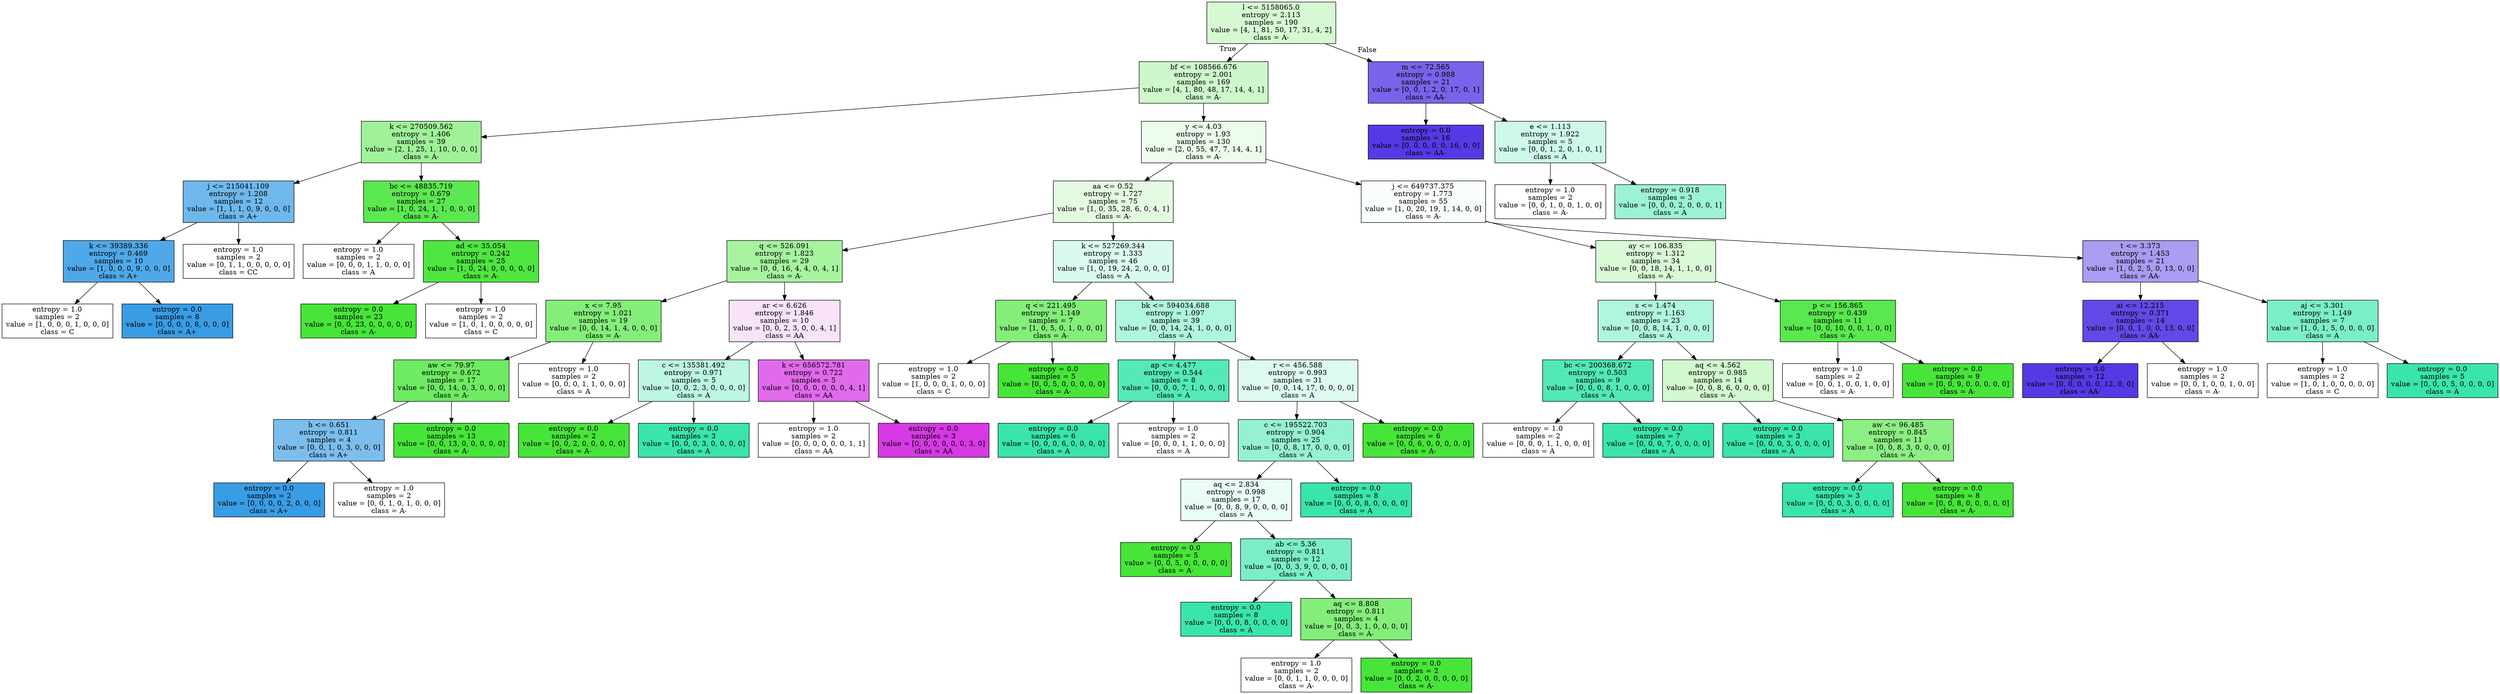 digraph Tree {
node [shape=box, style="filled", color="black"] ;
0 [label="l <= 5158065.0\nentropy = 2.113\nsamples = 190\nvalue = [4, 1, 81, 50, 17, 31, 4, 2]\nclass = A-", fillcolor="#d6f9d3"] ;
1 [label="bf <= 108566.676\nentropy = 2.001\nsamples = 169\nvalue = [4, 1, 80, 48, 17, 14, 4, 1]\nclass = A-", fillcolor="#cef8cb"] ;
0 -> 1 [labeldistance=2.5, labelangle=45, headlabel="True"] ;
2 [label="k <= 270509.562\nentropy = 1.406\nsamples = 39\nvalue = [2, 1, 25, 1, 10, 0, 0, 0]\nclass = A-", fillcolor="#a0f299"] ;
1 -> 2 ;
3 [label="j <= 215041.109\nentropy = 1.208\nsamples = 12\nvalue = [1, 1, 1, 0, 9, 0, 0, 0]\nclass = A+", fillcolor="#6fb8ec"] ;
2 -> 3 ;
4 [label="k <= 39389.336\nentropy = 0.469\nsamples = 10\nvalue = [1, 0, 0, 0, 9, 0, 0, 0]\nclass = A+", fillcolor="#4fa8e8"] ;
3 -> 4 ;
5 [label="entropy = 1.0\nsamples = 2\nvalue = [1, 0, 0, 0, 1, 0, 0, 0]\nclass = C", fillcolor="#ffffff"] ;
4 -> 5 ;
6 [label="entropy = 0.0\nsamples = 8\nvalue = [0, 0, 0, 0, 8, 0, 0, 0]\nclass = A+", fillcolor="#399de5"] ;
4 -> 6 ;
7 [label="entropy = 1.0\nsamples = 2\nvalue = [0, 1, 1, 0, 0, 0, 0, 0]\nclass = CC", fillcolor="#ffffff"] ;
3 -> 7 ;
8 [label="bc <= 48835.719\nentropy = 0.679\nsamples = 27\nvalue = [1, 0, 24, 1, 1, 0, 0, 0]\nclass = A-", fillcolor="#5ce850"] ;
2 -> 8 ;
9 [label="entropy = 1.0\nsamples = 2\nvalue = [0, 0, 0, 1, 1, 0, 0, 0]\nclass = A", fillcolor="#ffffff"] ;
8 -> 9 ;
10 [label="ad <= 35.054\nentropy = 0.242\nsamples = 25\nvalue = [1, 0, 24, 0, 0, 0, 0, 0]\nclass = A-", fillcolor="#4fe641"] ;
8 -> 10 ;
11 [label="entropy = 0.0\nsamples = 23\nvalue = [0, 0, 23, 0, 0, 0, 0, 0]\nclass = A-", fillcolor="#47e539"] ;
10 -> 11 ;
12 [label="entropy = 1.0\nsamples = 2\nvalue = [1, 0, 1, 0, 0, 0, 0, 0]\nclass = C", fillcolor="#ffffff"] ;
10 -> 12 ;
13 [label="y <= 4.03\nentropy = 1.93\nsamples = 130\nvalue = [2, 0, 55, 47, 7, 14, 4, 1]\nclass = A-", fillcolor="#edfcec"] ;
1 -> 13 ;
14 [label="aa <= 0.52\nentropy = 1.727\nsamples = 75\nvalue = [1, 0, 35, 28, 6, 0, 4, 1]\nclass = A-", fillcolor="#e4fbe2"] ;
13 -> 14 ;
15 [label="q <= 526.091\nentropy = 1.823\nsamples = 29\nvalue = [0, 0, 16, 4, 4, 0, 4, 1]\nclass = A-", fillcolor="#a7f3a0"] ;
14 -> 15 ;
16 [label="x <= 7.95\nentropy = 1.021\nsamples = 19\nvalue = [0, 0, 14, 1, 4, 0, 0, 0]\nclass = A-", fillcolor="#84ee7b"] ;
15 -> 16 ;
17 [label="aw <= 79.97\nentropy = 0.672\nsamples = 17\nvalue = [0, 0, 14, 0, 3, 0, 0, 0]\nclass = A-", fillcolor="#6eeb63"] ;
16 -> 17 ;
18 [label="h <= 0.651\nentropy = 0.811\nsamples = 4\nvalue = [0, 0, 1, 0, 3, 0, 0, 0]\nclass = A+", fillcolor="#7bbeee"] ;
17 -> 18 ;
19 [label="entropy = 0.0\nsamples = 2\nvalue = [0, 0, 0, 0, 2, 0, 0, 0]\nclass = A+", fillcolor="#399de5"] ;
18 -> 19 ;
20 [label="entropy = 1.0\nsamples = 2\nvalue = [0, 0, 1, 0, 1, 0, 0, 0]\nclass = A-", fillcolor="#ffffff"] ;
18 -> 20 ;
21 [label="entropy = 0.0\nsamples = 13\nvalue = [0, 0, 13, 0, 0, 0, 0, 0]\nclass = A-", fillcolor="#47e539"] ;
17 -> 21 ;
22 [label="entropy = 1.0\nsamples = 2\nvalue = [0, 0, 0, 1, 1, 0, 0, 0]\nclass = A", fillcolor="#ffffff"] ;
16 -> 22 ;
23 [label="ar <= 6.626\nentropy = 1.846\nsamples = 10\nvalue = [0, 0, 2, 3, 0, 0, 4, 1]\nclass = AA", fillcolor="#f9e3fb"] ;
15 -> 23 ;
24 [label="c <= 135381.492\nentropy = 0.971\nsamples = 5\nvalue = [0, 0, 2, 3, 0, 0, 0, 0]\nclass = A", fillcolor="#bdf6e3"] ;
23 -> 24 ;
25 [label="entropy = 0.0\nsamples = 2\nvalue = [0, 0, 2, 0, 0, 0, 0, 0]\nclass = A-", fillcolor="#47e539"] ;
24 -> 25 ;
26 [label="entropy = 0.0\nsamples = 3\nvalue = [0, 0, 0, 3, 0, 0, 0, 0]\nclass = A", fillcolor="#39e5ac"] ;
24 -> 26 ;
27 [label="k <= 656572.781\nentropy = 0.722\nsamples = 5\nvalue = [0, 0, 0, 0, 0, 0, 4, 1]\nclass = AA", fillcolor="#e16aec"] ;
23 -> 27 ;
28 [label="entropy = 1.0\nsamples = 2\nvalue = [0, 0, 0, 0, 0, 0, 1, 1]\nclass = AA", fillcolor="#ffffff"] ;
27 -> 28 ;
29 [label="entropy = 0.0\nsamples = 3\nvalue = [0, 0, 0, 0, 0, 0, 3, 0]\nclass = AA", fillcolor="#d739e5"] ;
27 -> 29 ;
30 [label="k <= 527269.344\nentropy = 1.333\nsamples = 46\nvalue = [1, 0, 19, 24, 2, 0, 0, 0]\nclass = A", fillcolor="#dafaf0"] ;
14 -> 30 ;
31 [label="q <= 221.495\nentropy = 1.149\nsamples = 7\nvalue = [1, 0, 5, 0, 1, 0, 0, 0]\nclass = A-", fillcolor="#84ee7b"] ;
30 -> 31 ;
32 [label="entropy = 1.0\nsamples = 2\nvalue = [1, 0, 0, 0, 1, 0, 0, 0]\nclass = C", fillcolor="#ffffff"] ;
31 -> 32 ;
33 [label="entropy = 0.0\nsamples = 5\nvalue = [0, 0, 5, 0, 0, 0, 0, 0]\nclass = A-", fillcolor="#47e539"] ;
31 -> 33 ;
34 [label="bk <= 594034.688\nentropy = 1.097\nsamples = 39\nvalue = [0, 0, 14, 24, 1, 0, 0, 0]\nclass = A", fillcolor="#b0f5de"] ;
30 -> 34 ;
35 [label="ap <= 4.477\nentropy = 0.544\nsamples = 8\nvalue = [0, 0, 0, 7, 1, 0, 0, 0]\nclass = A", fillcolor="#55e9b8"] ;
34 -> 35 ;
36 [label="entropy = 0.0\nsamples = 6\nvalue = [0, 0, 0, 6, 0, 0, 0, 0]\nclass = A", fillcolor="#39e5ac"] ;
35 -> 36 ;
37 [label="entropy = 1.0\nsamples = 2\nvalue = [0, 0, 0, 1, 1, 0, 0, 0]\nclass = A", fillcolor="#ffffff"] ;
35 -> 37 ;
38 [label="r <= 456.588\nentropy = 0.993\nsamples = 31\nvalue = [0, 0, 14, 17, 0, 0, 0, 0]\nclass = A", fillcolor="#dcfaf0"] ;
34 -> 38 ;
39 [label="c <= 195522.703\nentropy = 0.904\nsamples = 25\nvalue = [0, 0, 8, 17, 0, 0, 0, 0]\nclass = A", fillcolor="#96f1d3"] ;
38 -> 39 ;
40 [label="aq <= 2.834\nentropy = 0.998\nsamples = 17\nvalue = [0, 0, 8, 9, 0, 0, 0, 0]\nclass = A", fillcolor="#e9fcf6"] ;
39 -> 40 ;
41 [label="entropy = 0.0\nsamples = 5\nvalue = [0, 0, 5, 0, 0, 0, 0, 0]\nclass = A-", fillcolor="#47e539"] ;
40 -> 41 ;
42 [label="ab <= 5.36\nentropy = 0.811\nsamples = 12\nvalue = [0, 0, 3, 9, 0, 0, 0, 0]\nclass = A", fillcolor="#7beec8"] ;
40 -> 42 ;
43 [label="entropy = 0.0\nsamples = 8\nvalue = [0, 0, 0, 8, 0, 0, 0, 0]\nclass = A", fillcolor="#39e5ac"] ;
42 -> 43 ;
44 [label="aq <= 8.808\nentropy = 0.811\nsamples = 4\nvalue = [0, 0, 3, 1, 0, 0, 0, 0]\nclass = A-", fillcolor="#84ee7b"] ;
42 -> 44 ;
45 [label="entropy = 1.0\nsamples = 2\nvalue = [0, 0, 1, 1, 0, 0, 0, 0]\nclass = A-", fillcolor="#ffffff"] ;
44 -> 45 ;
46 [label="entropy = 0.0\nsamples = 2\nvalue = [0, 0, 2, 0, 0, 0, 0, 0]\nclass = A-", fillcolor="#47e539"] ;
44 -> 46 ;
47 [label="entropy = 0.0\nsamples = 8\nvalue = [0, 0, 0, 8, 0, 0, 0, 0]\nclass = A", fillcolor="#39e5ac"] ;
39 -> 47 ;
48 [label="entropy = 0.0\nsamples = 6\nvalue = [0, 0, 6, 0, 0, 0, 0, 0]\nclass = A-", fillcolor="#47e539"] ;
38 -> 48 ;
49 [label="j <= 649737.375\nentropy = 1.773\nsamples = 55\nvalue = [1, 0, 20, 19, 1, 14, 0, 0]\nclass = A-", fillcolor="#fafefa"] ;
13 -> 49 ;
50 [label="ay <= 106.835\nentropy = 1.312\nsamples = 34\nvalue = [0, 0, 18, 14, 1, 1, 0, 0]\nclass = A-", fillcolor="#dafad7"] ;
49 -> 50 ;
51 [label="s <= 1.474\nentropy = 1.163\nsamples = 23\nvalue = [0, 0, 8, 14, 1, 0, 0, 0]\nclass = A", fillcolor="#b0f5de"] ;
50 -> 51 ;
52 [label="bc <= 200368.672\nentropy = 0.503\nsamples = 9\nvalue = [0, 0, 0, 8, 1, 0, 0, 0]\nclass = A", fillcolor="#52e8b6"] ;
51 -> 52 ;
53 [label="entropy = 1.0\nsamples = 2\nvalue = [0, 0, 0, 1, 1, 0, 0, 0]\nclass = A", fillcolor="#ffffff"] ;
52 -> 53 ;
54 [label="entropy = 0.0\nsamples = 7\nvalue = [0, 0, 0, 7, 0, 0, 0, 0]\nclass = A", fillcolor="#39e5ac"] ;
52 -> 54 ;
55 [label="aq <= 4.562\nentropy = 0.985\nsamples = 14\nvalue = [0, 0, 8, 6, 0, 0, 0, 0]\nclass = A-", fillcolor="#d1f8ce"] ;
51 -> 55 ;
56 [label="entropy = 0.0\nsamples = 3\nvalue = [0, 0, 0, 3, 0, 0, 0, 0]\nclass = A", fillcolor="#39e5ac"] ;
55 -> 56 ;
57 [label="aw <= 96.485\nentropy = 0.845\nsamples = 11\nvalue = [0, 0, 8, 3, 0, 0, 0, 0]\nclass = A-", fillcolor="#8cef83"] ;
55 -> 57 ;
58 [label="entropy = 0.0\nsamples = 3\nvalue = [0, 0, 0, 3, 0, 0, 0, 0]\nclass = A", fillcolor="#39e5ac"] ;
57 -> 58 ;
59 [label="entropy = 0.0\nsamples = 8\nvalue = [0, 0, 8, 0, 0, 0, 0, 0]\nclass = A-", fillcolor="#47e539"] ;
57 -> 59 ;
60 [label="p <= 156.865\nentropy = 0.439\nsamples = 11\nvalue = [0, 0, 10, 0, 0, 1, 0, 0]\nclass = A-", fillcolor="#59e84d"] ;
50 -> 60 ;
61 [label="entropy = 1.0\nsamples = 2\nvalue = [0, 0, 1, 0, 0, 1, 0, 0]\nclass = A-", fillcolor="#ffffff"] ;
60 -> 61 ;
62 [label="entropy = 0.0\nsamples = 9\nvalue = [0, 0, 9, 0, 0, 0, 0, 0]\nclass = A-", fillcolor="#47e539"] ;
60 -> 62 ;
63 [label="t <= 3.373\nentropy = 1.453\nsamples = 21\nvalue = [1, 0, 2, 5, 0, 13, 0, 0]\nclass = AA-", fillcolor="#aa9cf2"] ;
49 -> 63 ;
64 [label="ai <= 12.215\nentropy = 0.371\nsamples = 14\nvalue = [0, 0, 1, 0, 0, 13, 0, 0]\nclass = AA-", fillcolor="#6348e7"] ;
63 -> 64 ;
65 [label="entropy = 0.0\nsamples = 12\nvalue = [0, 0, 0, 0, 0, 12, 0, 0]\nclass = AA-", fillcolor="#5639e5"] ;
64 -> 65 ;
66 [label="entropy = 1.0\nsamples = 2\nvalue = [0, 0, 1, 0, 0, 1, 0, 0]\nclass = A-", fillcolor="#ffffff"] ;
64 -> 66 ;
67 [label="aj <= 3.301\nentropy = 1.149\nsamples = 7\nvalue = [1, 0, 1, 5, 0, 0, 0, 0]\nclass = A", fillcolor="#7beec8"] ;
63 -> 67 ;
68 [label="entropy = 1.0\nsamples = 2\nvalue = [1, 0, 1, 0, 0, 0, 0, 0]\nclass = C", fillcolor="#ffffff"] ;
67 -> 68 ;
69 [label="entropy = 0.0\nsamples = 5\nvalue = [0, 0, 0, 5, 0, 0, 0, 0]\nclass = A", fillcolor="#39e5ac"] ;
67 -> 69 ;
70 [label="m <= 72.565\nentropy = 0.988\nsamples = 21\nvalue = [0, 0, 1, 2, 0, 17, 0, 1]\nclass = AA-", fillcolor="#7a63ea"] ;
0 -> 70 [labeldistance=2.5, labelangle=-45, headlabel="False"] ;
71 [label="entropy = 0.0\nsamples = 16\nvalue = [0, 0, 0, 0, 0, 16, 0, 0]\nclass = AA-", fillcolor="#5639e5"] ;
70 -> 71 ;
72 [label="e <= 1.113\nentropy = 1.922\nsamples = 5\nvalue = [0, 0, 1, 2, 0, 1, 0, 1]\nclass = A", fillcolor="#cef8ea"] ;
70 -> 72 ;
73 [label="entropy = 1.0\nsamples = 2\nvalue = [0, 0, 1, 0, 0, 1, 0, 0]\nclass = A-", fillcolor="#ffffff"] ;
72 -> 73 ;
74 [label="entropy = 0.918\nsamples = 3\nvalue = [0, 0, 0, 2, 0, 0, 0, 1]\nclass = A", fillcolor="#9cf2d6"] ;
72 -> 74 ;
}